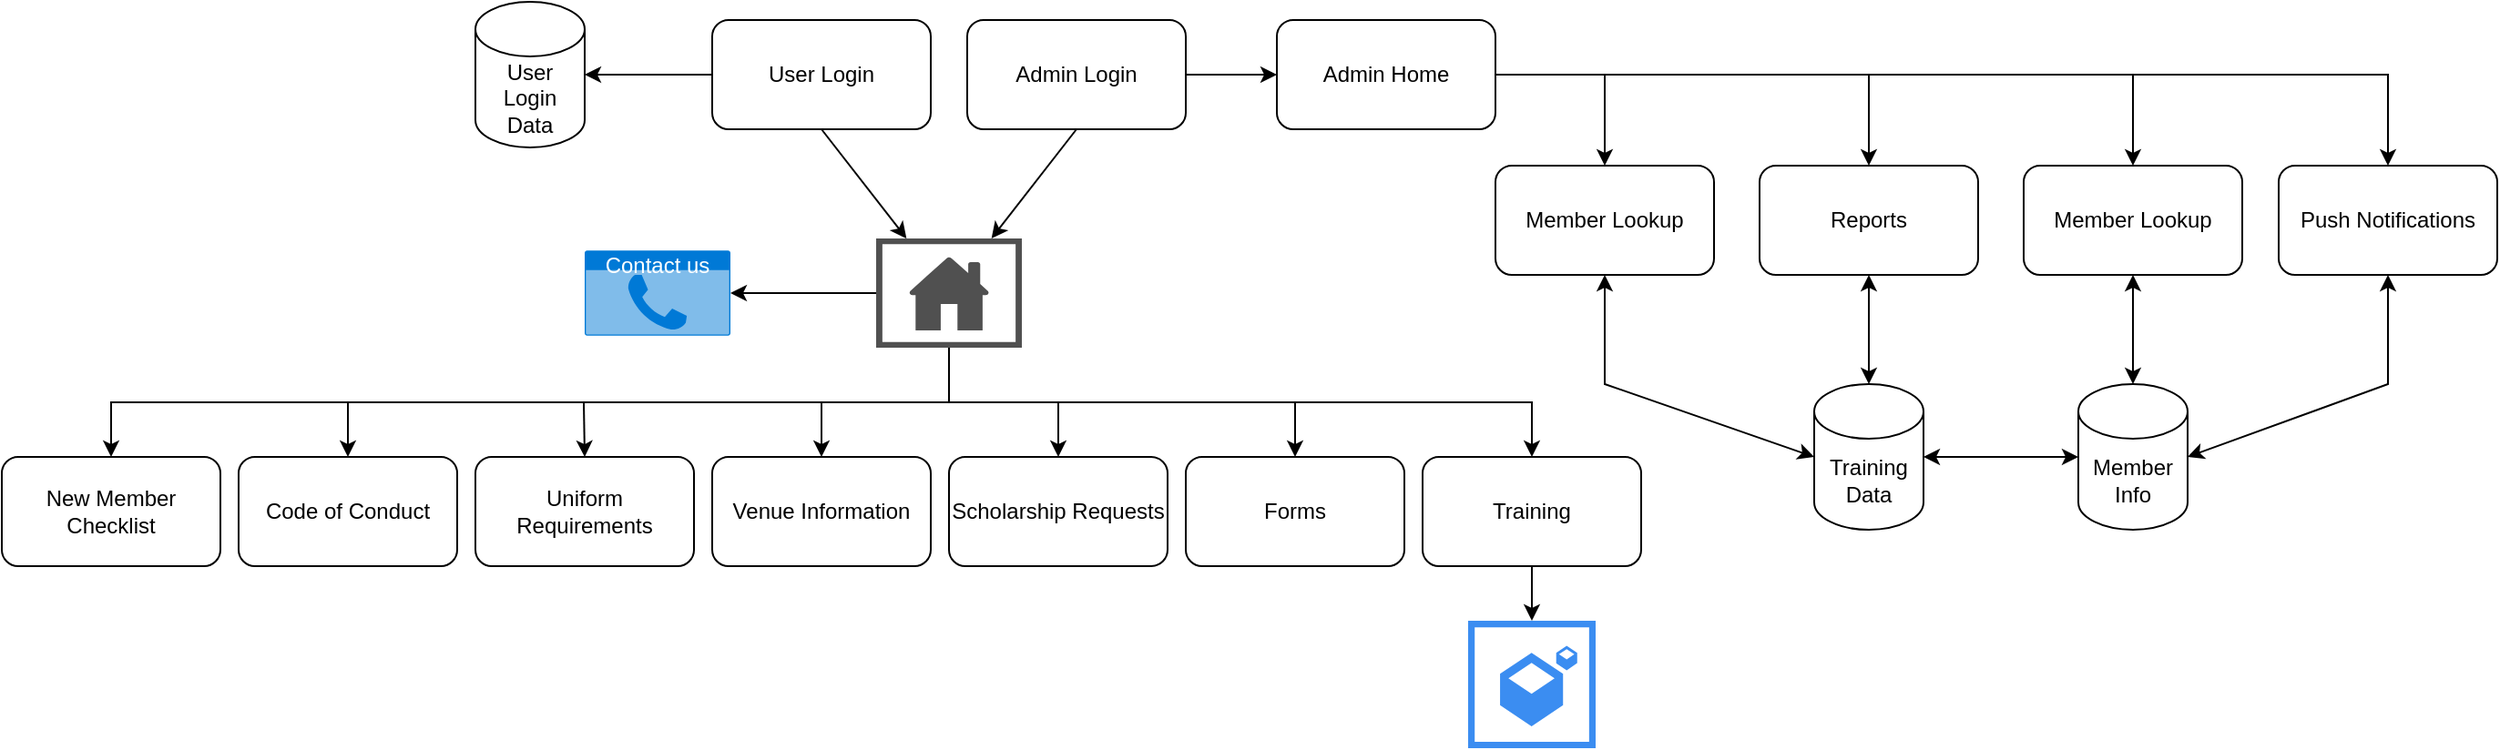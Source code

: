 <mxfile version="24.8.1">
  <diagram id="C5RBs43oDa-KdzZeNtuy" name="Page-1">
    <mxGraphModel dx="1818" dy="768" grid="1" gridSize="10" guides="1" tooltips="1" connect="1" arrows="1" fold="1" page="0" pageScale="1" pageWidth="827" pageHeight="1169" math="0" shadow="0">
      <root>
        <mxCell id="WIyWlLk6GJQsqaUBKTNV-0" />
        <mxCell id="WIyWlLk6GJQsqaUBKTNV-1" parent="WIyWlLk6GJQsqaUBKTNV-0" />
        <mxCell id="2YTAtl0gnqbYTawmnY1z-0" value="User Login" style="rounded=1;whiteSpace=wrap;html=1;" vertex="1" parent="WIyWlLk6GJQsqaUBKTNV-1">
          <mxGeometry x="140" y="40" width="120" height="60" as="geometry" />
        </mxCell>
        <mxCell id="2YTAtl0gnqbYTawmnY1z-1" value="" style="endArrow=classic;html=1;rounded=0;exitX=0.5;exitY=1;exitDx=0;exitDy=0;" edge="1" parent="WIyWlLk6GJQsqaUBKTNV-1" source="2YTAtl0gnqbYTawmnY1z-0" target="2YTAtl0gnqbYTawmnY1z-2">
          <mxGeometry width="50" height="50" relative="1" as="geometry">
            <mxPoint x="180" y="170" as="sourcePoint" />
            <mxPoint x="200" y="140" as="targetPoint" />
          </mxGeometry>
        </mxCell>
        <mxCell id="2YTAtl0gnqbYTawmnY1z-18" value="" style="edgeStyle=orthogonalEdgeStyle;rounded=0;orthogonalLoop=1;jettySize=auto;html=1;" edge="1" parent="WIyWlLk6GJQsqaUBKTNV-1" source="2YTAtl0gnqbYTawmnY1z-2" target="2YTAtl0gnqbYTawmnY1z-10">
          <mxGeometry relative="1" as="geometry" />
        </mxCell>
        <mxCell id="2YTAtl0gnqbYTawmnY1z-2" value="" style="sketch=0;pointerEvents=1;shadow=0;dashed=0;html=1;strokeColor=none;fillColor=#505050;labelPosition=center;verticalLabelPosition=bottom;verticalAlign=top;outlineConnect=0;align=center;shape=mxgraph.office.concepts.home_page;" vertex="1" parent="WIyWlLk6GJQsqaUBKTNV-1">
          <mxGeometry x="230" y="160" width="80" height="60" as="geometry" />
        </mxCell>
        <mxCell id="2YTAtl0gnqbYTawmnY1z-4" value="" style="endArrow=classic;html=1;rounded=0;exitX=0.5;exitY=1;exitDx=0;exitDy=0;" edge="1" parent="WIyWlLk6GJQsqaUBKTNV-1" target="2YTAtl0gnqbYTawmnY1z-2">
          <mxGeometry width="50" height="50" relative="1" as="geometry">
            <mxPoint x="340" y="100" as="sourcePoint" />
            <mxPoint x="379.51" y="150" as="targetPoint" />
          </mxGeometry>
        </mxCell>
        <mxCell id="2YTAtl0gnqbYTawmnY1z-7" value="Code of Conduct" style="rounded=1;whiteSpace=wrap;html=1;" vertex="1" parent="WIyWlLk6GJQsqaUBKTNV-1">
          <mxGeometry x="-120" y="280" width="120" height="60" as="geometry" />
        </mxCell>
        <mxCell id="2YTAtl0gnqbYTawmnY1z-8" value="Uniform Requirements" style="rounded=1;whiteSpace=wrap;html=1;" vertex="1" parent="WIyWlLk6GJQsqaUBKTNV-1">
          <mxGeometry x="10" y="280" width="120" height="60" as="geometry" />
        </mxCell>
        <mxCell id="2YTAtl0gnqbYTawmnY1z-9" value="Venue Information" style="rounded=1;whiteSpace=wrap;html=1;" vertex="1" parent="WIyWlLk6GJQsqaUBKTNV-1">
          <mxGeometry x="140" y="280" width="120" height="60" as="geometry" />
        </mxCell>
        <mxCell id="2YTAtl0gnqbYTawmnY1z-10" value="Scholarship Requests" style="rounded=1;whiteSpace=wrap;html=1;" vertex="1" parent="WIyWlLk6GJQsqaUBKTNV-1">
          <mxGeometry x="270" y="280" width="120" height="60" as="geometry" />
        </mxCell>
        <mxCell id="2YTAtl0gnqbYTawmnY1z-11" value="Forms" style="rounded=1;whiteSpace=wrap;html=1;" vertex="1" parent="WIyWlLk6GJQsqaUBKTNV-1">
          <mxGeometry x="400" y="280" width="120" height="60" as="geometry" />
        </mxCell>
        <mxCell id="2YTAtl0gnqbYTawmnY1z-13" value="Contact us" style="html=1;whiteSpace=wrap;strokeColor=none;fillColor=#0079D6;labelPosition=center;verticalLabelPosition=middle;verticalAlign=top;align=center;fontSize=12;outlineConnect=0;spacingTop=-6;fontColor=#FFFFFF;sketch=0;shape=mxgraph.sitemap.contact_us;" vertex="1" parent="WIyWlLk6GJQsqaUBKTNV-1">
          <mxGeometry x="70" y="166.63" width="80" height="46.75" as="geometry" />
        </mxCell>
        <mxCell id="2YTAtl0gnqbYTawmnY1z-14" value="" style="endArrow=classic;html=1;rounded=0;" edge="1" parent="WIyWlLk6GJQsqaUBKTNV-1" source="2YTAtl0gnqbYTawmnY1z-2" target="2YTAtl0gnqbYTawmnY1z-13">
          <mxGeometry width="50" height="50" relative="1" as="geometry">
            <mxPoint x="170" y="215" as="sourcePoint" />
            <mxPoint x="220" y="165" as="targetPoint" />
          </mxGeometry>
        </mxCell>
        <mxCell id="2YTAtl0gnqbYTawmnY1z-19" value="" style="endArrow=classic;html=1;rounded=0;" edge="1" parent="WIyWlLk6GJQsqaUBKTNV-1">
          <mxGeometry width="50" height="50" relative="1" as="geometry">
            <mxPoint x="69.5" y="250" as="sourcePoint" />
            <mxPoint x="70" y="280" as="targetPoint" />
          </mxGeometry>
        </mxCell>
        <mxCell id="2YTAtl0gnqbYTawmnY1z-20" value="" style="endArrow=classic;html=1;rounded=0;entryX=0.5;entryY=0;entryDx=0;entryDy=0;" edge="1" parent="WIyWlLk6GJQsqaUBKTNV-1" target="2YTAtl0gnqbYTawmnY1z-7">
          <mxGeometry width="50" height="50" relative="1" as="geometry">
            <mxPoint x="270" y="250" as="sourcePoint" />
            <mxPoint x="-64" y="273" as="targetPoint" />
            <Array as="points">
              <mxPoint x="-60" y="250" />
            </Array>
          </mxGeometry>
        </mxCell>
        <mxCell id="2YTAtl0gnqbYTawmnY1z-23" value="" style="endArrow=classic;html=1;rounded=0;entryX=0.5;entryY=0;entryDx=0;entryDy=0;" edge="1" parent="WIyWlLk6GJQsqaUBKTNV-1" target="2YTAtl0gnqbYTawmnY1z-9">
          <mxGeometry width="50" height="50" relative="1" as="geometry">
            <mxPoint x="200" y="250" as="sourcePoint" />
            <mxPoint x="80" y="290" as="targetPoint" />
          </mxGeometry>
        </mxCell>
        <mxCell id="2YTAtl0gnqbYTawmnY1z-24" value="" style="endArrow=classic;html=1;rounded=0;entryX=0.5;entryY=0;entryDx=0;entryDy=0;" edge="1" parent="WIyWlLk6GJQsqaUBKTNV-1" target="2YTAtl0gnqbYTawmnY1z-11">
          <mxGeometry width="50" height="50" relative="1" as="geometry">
            <mxPoint x="330" y="250" as="sourcePoint" />
            <mxPoint x="510" y="350" as="targetPoint" />
            <Array as="points">
              <mxPoint x="460" y="250" />
            </Array>
          </mxGeometry>
        </mxCell>
        <mxCell id="2YTAtl0gnqbYTawmnY1z-25" value="Admin Login" style="rounded=1;whiteSpace=wrap;html=1;" vertex="1" parent="WIyWlLk6GJQsqaUBKTNV-1">
          <mxGeometry x="280" y="40" width="120" height="60" as="geometry" />
        </mxCell>
        <mxCell id="2YTAtl0gnqbYTawmnY1z-26" value="Admin Home" style="rounded=1;whiteSpace=wrap;html=1;" vertex="1" parent="WIyWlLk6GJQsqaUBKTNV-1">
          <mxGeometry x="450" y="40" width="120" height="60" as="geometry" />
        </mxCell>
        <mxCell id="2YTAtl0gnqbYTawmnY1z-27" value="Member Lookup" style="rounded=1;whiteSpace=wrap;html=1;" vertex="1" parent="WIyWlLk6GJQsqaUBKTNV-1">
          <mxGeometry x="570" y="120" width="120" height="60" as="geometry" />
        </mxCell>
        <mxCell id="2YTAtl0gnqbYTawmnY1z-29" value="Training Data" style="shape=cylinder3;whiteSpace=wrap;html=1;boundedLbl=1;backgroundOutline=1;size=15;" vertex="1" parent="WIyWlLk6GJQsqaUBKTNV-1">
          <mxGeometry x="745" y="240" width="60" height="80" as="geometry" />
        </mxCell>
        <mxCell id="2YTAtl0gnqbYTawmnY1z-30" value="Member Info" style="shape=cylinder3;whiteSpace=wrap;html=1;boundedLbl=1;backgroundOutline=1;size=15;" vertex="1" parent="WIyWlLk6GJQsqaUBKTNV-1">
          <mxGeometry x="890" y="240" width="60" height="80" as="geometry" />
        </mxCell>
        <mxCell id="2YTAtl0gnqbYTawmnY1z-31" value="" style="endArrow=classic;html=1;rounded=0;exitX=1;exitY=0.5;exitDx=0;exitDy=0;entryX=0;entryY=0.5;entryDx=0;entryDy=0;" edge="1" parent="WIyWlLk6GJQsqaUBKTNV-1" source="2YTAtl0gnqbYTawmnY1z-25" target="2YTAtl0gnqbYTawmnY1z-26">
          <mxGeometry width="50" height="50" relative="1" as="geometry">
            <mxPoint x="460" y="400" as="sourcePoint" />
            <mxPoint x="510" y="350" as="targetPoint" />
          </mxGeometry>
        </mxCell>
        <mxCell id="2YTAtl0gnqbYTawmnY1z-38" value="Training" style="rounded=1;whiteSpace=wrap;html=1;" vertex="1" parent="WIyWlLk6GJQsqaUBKTNV-1">
          <mxGeometry x="530" y="280" width="120" height="60" as="geometry" />
        </mxCell>
        <mxCell id="2YTAtl0gnqbYTawmnY1z-39" value="" style="endArrow=classic;html=1;rounded=0;entryX=0.5;entryY=0;entryDx=0;entryDy=0;" edge="1" parent="WIyWlLk6GJQsqaUBKTNV-1" target="2YTAtl0gnqbYTawmnY1z-38">
          <mxGeometry width="50" height="50" relative="1" as="geometry">
            <mxPoint x="460" y="250" as="sourcePoint" />
            <mxPoint x="510" y="350" as="targetPoint" />
            <Array as="points">
              <mxPoint x="590" y="250" />
            </Array>
          </mxGeometry>
        </mxCell>
        <mxCell id="2YTAtl0gnqbYTawmnY1z-40" value="" style="sketch=0;html=1;aspect=fixed;strokeColor=none;shadow=0;fillColor=#3B8DF1;verticalAlign=top;labelPosition=center;verticalLabelPosition=bottom;shape=mxgraph.gcp2.repository_primary" vertex="1" parent="WIyWlLk6GJQsqaUBKTNV-1">
          <mxGeometry x="555" y="370" width="70" height="70" as="geometry" />
        </mxCell>
        <mxCell id="2YTAtl0gnqbYTawmnY1z-41" value="" style="endArrow=classic;html=1;rounded=0;exitX=0.5;exitY=1;exitDx=0;exitDy=0;" edge="1" parent="WIyWlLk6GJQsqaUBKTNV-1" source="2YTAtl0gnqbYTawmnY1z-38">
          <mxGeometry width="50" height="50" relative="1" as="geometry">
            <mxPoint x="460" y="400" as="sourcePoint" />
            <mxPoint x="590" y="370" as="targetPoint" />
          </mxGeometry>
        </mxCell>
        <mxCell id="2YTAtl0gnqbYTawmnY1z-3" value="Reports" style="rounded=1;whiteSpace=wrap;html=1;" vertex="1" parent="WIyWlLk6GJQsqaUBKTNV-1">
          <mxGeometry x="715" y="120" width="120" height="60" as="geometry" />
        </mxCell>
        <mxCell id="2YTAtl0gnqbYTawmnY1z-42" value="Member Lookup" style="rounded=1;whiteSpace=wrap;html=1;" vertex="1" parent="WIyWlLk6GJQsqaUBKTNV-1">
          <mxGeometry x="860" y="120" width="120" height="60" as="geometry" />
        </mxCell>
        <mxCell id="2YTAtl0gnqbYTawmnY1z-45" value="Push Notifications" style="rounded=1;whiteSpace=wrap;html=1;" vertex="1" parent="WIyWlLk6GJQsqaUBKTNV-1">
          <mxGeometry x="1000" y="120" width="120" height="60" as="geometry" />
        </mxCell>
        <mxCell id="2YTAtl0gnqbYTawmnY1z-46" value="" style="endArrow=classic;html=1;rounded=0;exitX=1;exitY=0.5;exitDx=0;exitDy=0;entryX=0.5;entryY=0;entryDx=0;entryDy=0;" edge="1" parent="WIyWlLk6GJQsqaUBKTNV-1" source="2YTAtl0gnqbYTawmnY1z-26" target="2YTAtl0gnqbYTawmnY1z-45">
          <mxGeometry width="50" height="50" relative="1" as="geometry">
            <mxPoint x="660" y="400" as="sourcePoint" />
            <mxPoint x="710" y="350" as="targetPoint" />
            <Array as="points">
              <mxPoint x="1060" y="70" />
            </Array>
          </mxGeometry>
        </mxCell>
        <mxCell id="2YTAtl0gnqbYTawmnY1z-47" value="" style="endArrow=classic;html=1;rounded=0;" edge="1" parent="WIyWlLk6GJQsqaUBKTNV-1" target="2YTAtl0gnqbYTawmnY1z-42">
          <mxGeometry width="50" height="50" relative="1" as="geometry">
            <mxPoint x="920" y="70" as="sourcePoint" />
            <mxPoint x="710" y="350" as="targetPoint" />
          </mxGeometry>
        </mxCell>
        <mxCell id="2YTAtl0gnqbYTawmnY1z-48" value="" style="endArrow=classic;html=1;rounded=0;entryX=0.5;entryY=0;entryDx=0;entryDy=0;" edge="1" parent="WIyWlLk6GJQsqaUBKTNV-1" target="2YTAtl0gnqbYTawmnY1z-3">
          <mxGeometry width="50" height="50" relative="1" as="geometry">
            <mxPoint x="775" y="70" as="sourcePoint" />
            <mxPoint x="710" y="350" as="targetPoint" />
          </mxGeometry>
        </mxCell>
        <mxCell id="2YTAtl0gnqbYTawmnY1z-49" value="" style="endArrow=classic;html=1;rounded=0;entryX=0.5;entryY=0;entryDx=0;entryDy=0;" edge="1" parent="WIyWlLk6GJQsqaUBKTNV-1" target="2YTAtl0gnqbYTawmnY1z-27">
          <mxGeometry width="50" height="50" relative="1" as="geometry">
            <mxPoint x="630" y="70" as="sourcePoint" />
            <mxPoint x="710" y="350" as="targetPoint" />
          </mxGeometry>
        </mxCell>
        <mxCell id="2YTAtl0gnqbYTawmnY1z-50" value="" style="endArrow=classic;startArrow=classic;html=1;rounded=0;entryX=0.5;entryY=1;entryDx=0;entryDy=0;exitX=0.5;exitY=0;exitDx=0;exitDy=0;exitPerimeter=0;" edge="1" parent="WIyWlLk6GJQsqaUBKTNV-1" source="2YTAtl0gnqbYTawmnY1z-29" target="2YTAtl0gnqbYTawmnY1z-3">
          <mxGeometry width="50" height="50" relative="1" as="geometry">
            <mxPoint x="660" y="410" as="sourcePoint" />
            <mxPoint x="710" y="360" as="targetPoint" />
          </mxGeometry>
        </mxCell>
        <mxCell id="2YTAtl0gnqbYTawmnY1z-51" value="" style="endArrow=classic;startArrow=classic;html=1;rounded=0;entryX=0.5;entryY=1;entryDx=0;entryDy=0;exitX=0.5;exitY=0;exitDx=0;exitDy=0;exitPerimeter=0;" edge="1" parent="WIyWlLk6GJQsqaUBKTNV-1" source="2YTAtl0gnqbYTawmnY1z-30" target="2YTAtl0gnqbYTawmnY1z-42">
          <mxGeometry width="50" height="50" relative="1" as="geometry">
            <mxPoint x="660" y="410" as="sourcePoint" />
            <mxPoint x="710" y="360" as="targetPoint" />
          </mxGeometry>
        </mxCell>
        <mxCell id="2YTAtl0gnqbYTawmnY1z-53" value="" style="endArrow=classic;startArrow=classic;html=1;rounded=0;entryX=0;entryY=0.5;entryDx=0;entryDy=0;entryPerimeter=0;exitX=1;exitY=0.5;exitDx=0;exitDy=0;exitPerimeter=0;" edge="1" parent="WIyWlLk6GJQsqaUBKTNV-1" source="2YTAtl0gnqbYTawmnY1z-29" target="2YTAtl0gnqbYTawmnY1z-30">
          <mxGeometry width="50" height="50" relative="1" as="geometry">
            <mxPoint x="660" y="410" as="sourcePoint" />
            <mxPoint x="710" y="360" as="targetPoint" />
          </mxGeometry>
        </mxCell>
        <mxCell id="2YTAtl0gnqbYTawmnY1z-54" value="User Login Data" style="shape=cylinder3;whiteSpace=wrap;html=1;boundedLbl=1;backgroundOutline=1;size=15;" vertex="1" parent="WIyWlLk6GJQsqaUBKTNV-1">
          <mxGeometry x="10" y="30" width="60" height="80" as="geometry" />
        </mxCell>
        <mxCell id="2YTAtl0gnqbYTawmnY1z-55" value="" style="endArrow=classic;html=1;rounded=0;exitX=0;exitY=0.5;exitDx=0;exitDy=0;entryX=1;entryY=0.5;entryDx=0;entryDy=0;entryPerimeter=0;" edge="1" parent="WIyWlLk6GJQsqaUBKTNV-1" source="2YTAtl0gnqbYTawmnY1z-0" target="2YTAtl0gnqbYTawmnY1z-54">
          <mxGeometry width="50" height="50" relative="1" as="geometry">
            <mxPoint x="430" y="410" as="sourcePoint" />
            <mxPoint x="480" y="360" as="targetPoint" />
          </mxGeometry>
        </mxCell>
        <mxCell id="2YTAtl0gnqbYTawmnY1z-56" value="" style="endArrow=classic;startArrow=classic;html=1;rounded=0;entryX=0.5;entryY=1;entryDx=0;entryDy=0;exitX=0;exitY=0.5;exitDx=0;exitDy=0;exitPerimeter=0;" edge="1" parent="WIyWlLk6GJQsqaUBKTNV-1" source="2YTAtl0gnqbYTawmnY1z-29" target="2YTAtl0gnqbYTawmnY1z-27">
          <mxGeometry width="50" height="50" relative="1" as="geometry">
            <mxPoint x="410" y="240" as="sourcePoint" />
            <mxPoint x="460" y="190" as="targetPoint" />
            <Array as="points">
              <mxPoint x="630" y="240" />
            </Array>
          </mxGeometry>
        </mxCell>
        <mxCell id="2YTAtl0gnqbYTawmnY1z-57" value="" style="endArrow=classic;startArrow=classic;html=1;rounded=0;entryX=0.5;entryY=1;entryDx=0;entryDy=0;exitX=1;exitY=0.5;exitDx=0;exitDy=0;exitPerimeter=0;" edge="1" parent="WIyWlLk6GJQsqaUBKTNV-1" source="2YTAtl0gnqbYTawmnY1z-30" target="2YTAtl0gnqbYTawmnY1z-45">
          <mxGeometry width="50" height="50" relative="1" as="geometry">
            <mxPoint x="410" y="240" as="sourcePoint" />
            <mxPoint x="460" y="190" as="targetPoint" />
            <Array as="points">
              <mxPoint x="1060" y="240" />
            </Array>
          </mxGeometry>
        </mxCell>
        <mxCell id="2YTAtl0gnqbYTawmnY1z-58" value="New Member Checklist" style="rounded=1;whiteSpace=wrap;html=1;" vertex="1" parent="WIyWlLk6GJQsqaUBKTNV-1">
          <mxGeometry x="-250" y="280" width="120" height="60" as="geometry" />
        </mxCell>
        <mxCell id="2YTAtl0gnqbYTawmnY1z-59" value="" style="endArrow=classic;html=1;rounded=0;entryX=0.5;entryY=0;entryDx=0;entryDy=0;" edge="1" parent="WIyWlLk6GJQsqaUBKTNV-1" target="2YTAtl0gnqbYTawmnY1z-58">
          <mxGeometry width="50" height="50" relative="1" as="geometry">
            <mxPoint x="-60" y="250" as="sourcePoint" />
            <mxPoint x="350" y="350" as="targetPoint" />
            <Array as="points">
              <mxPoint x="-190" y="250" />
            </Array>
          </mxGeometry>
        </mxCell>
      </root>
    </mxGraphModel>
  </diagram>
</mxfile>
